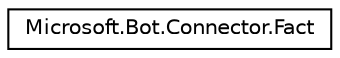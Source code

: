 digraph "Graphical Class Hierarchy"
{
  edge [fontname="Helvetica",fontsize="10",labelfontname="Helvetica",labelfontsize="10"];
  node [fontname="Helvetica",fontsize="10",shape=record];
  rankdir="LR";
  Node1 [label="Microsoft.Bot.Connector.Fact",height=0.2,width=0.4,color="black", fillcolor="white", style="filled",URL="$d7/d3e/class_microsoft_1_1_bot_1_1_connector_1_1_fact.html",tooltip="Set of key-value pairs. Advantage of this section is that key and value properties will be rendered w..."];
}
